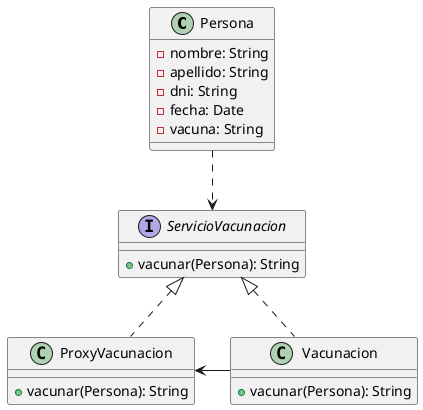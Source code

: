 @startuml
class Persona{
-nombre: String
-apellido: String
-dni: String
-fecha: Date
-vacuna: String
}
Persona ..> ServicioVacunacion
Vacunacion .u.|> ServicioVacunacion
ProxyVacunacion .u.|> ServicioVacunacion

interface ServicioVacunacion{
+ vacunar(Persona): String
}
class Vacunacion{
+ vacunar(Persona): String
}
Vacunacion -l-> ProxyVacunacion
class ProxyVacunacion{
+ vacunar(Persona): String
}

@enduml